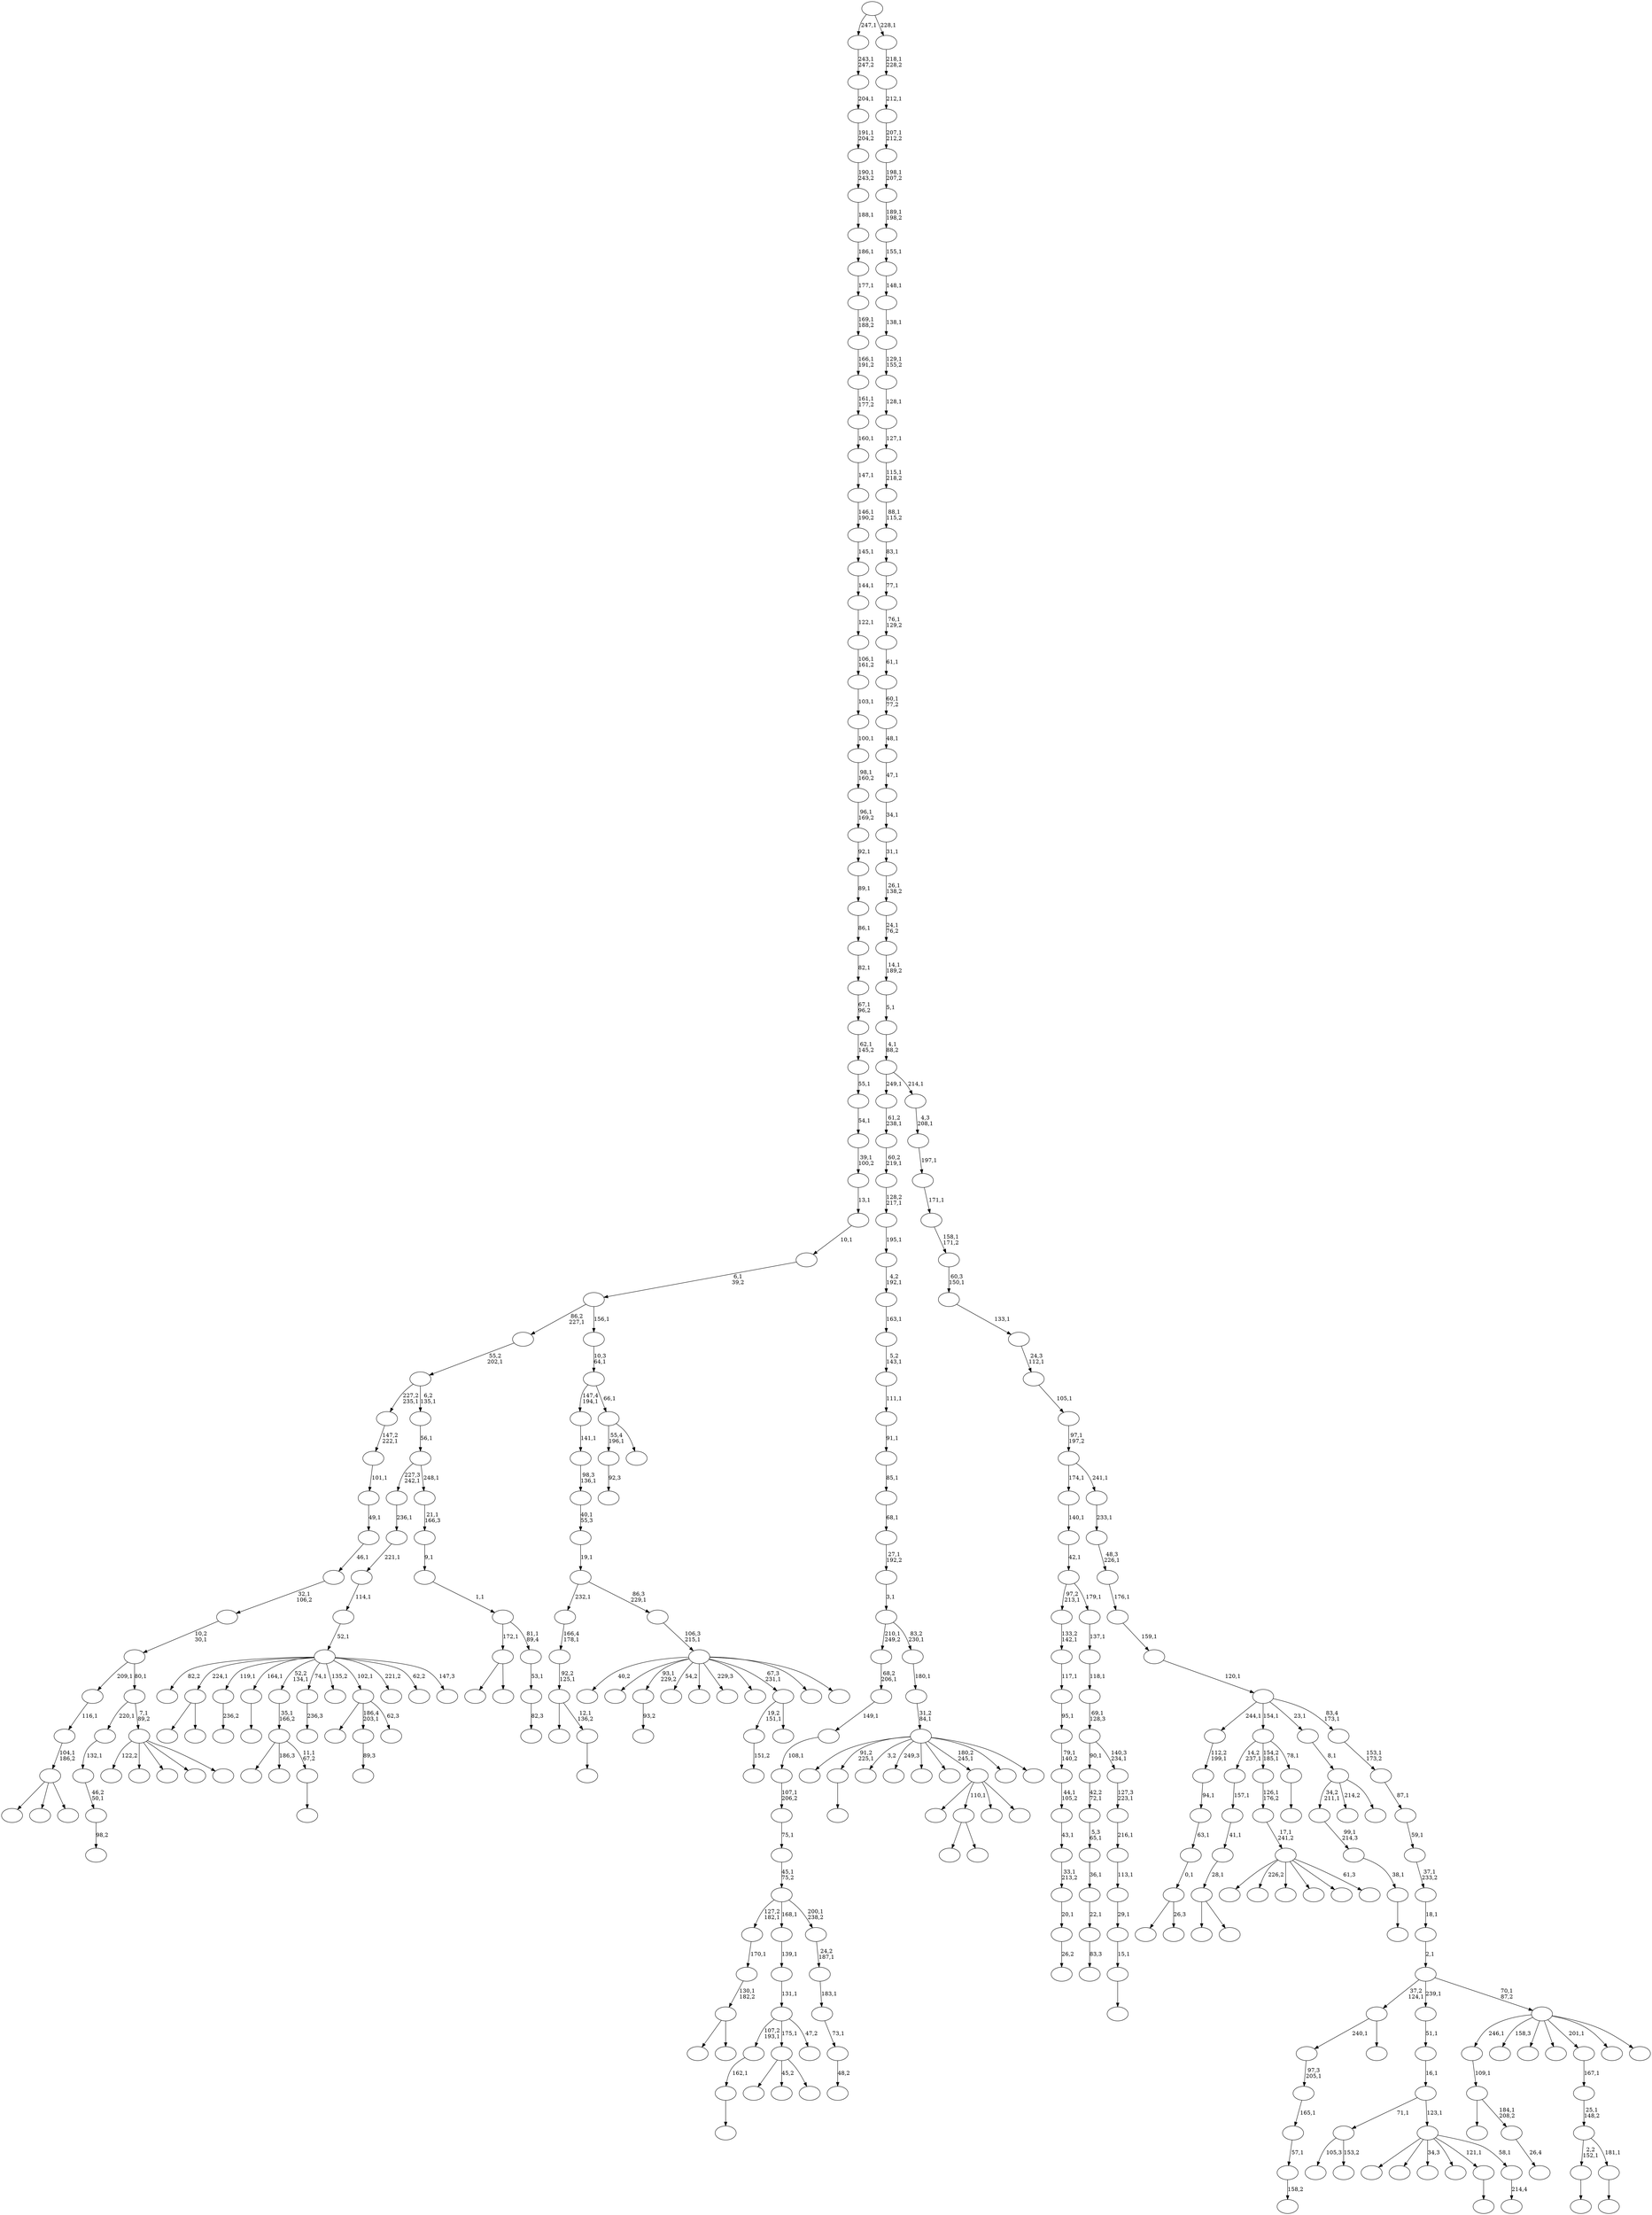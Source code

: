 digraph T {
	350 [label=""]
	349 [label=""]
	348 [label=""]
	347 [label=""]
	346 [label=""]
	345 [label=""]
	344 [label=""]
	343 [label=""]
	342 [label=""]
	341 [label=""]
	340 [label=""]
	339 [label=""]
	338 [label=""]
	337 [label=""]
	336 [label=""]
	335 [label=""]
	334 [label=""]
	333 [label=""]
	332 [label=""]
	331 [label=""]
	330 [label=""]
	329 [label=""]
	328 [label=""]
	327 [label=""]
	326 [label=""]
	325 [label=""]
	324 [label=""]
	323 [label=""]
	322 [label=""]
	321 [label=""]
	320 [label=""]
	319 [label=""]
	318 [label=""]
	317 [label=""]
	316 [label=""]
	315 [label=""]
	314 [label=""]
	313 [label=""]
	312 [label=""]
	311 [label=""]
	310 [label=""]
	309 [label=""]
	308 [label=""]
	307 [label=""]
	306 [label=""]
	305 [label=""]
	304 [label=""]
	303 [label=""]
	302 [label=""]
	301 [label=""]
	300 [label=""]
	299 [label=""]
	298 [label=""]
	297 [label=""]
	296 [label=""]
	295 [label=""]
	294 [label=""]
	293 [label=""]
	292 [label=""]
	291 [label=""]
	290 [label=""]
	289 [label=""]
	288 [label=""]
	287 [label=""]
	286 [label=""]
	285 [label=""]
	284 [label=""]
	283 [label=""]
	282 [label=""]
	281 [label=""]
	280 [label=""]
	279 [label=""]
	278 [label=""]
	277 [label=""]
	276 [label=""]
	275 [label=""]
	274 [label=""]
	273 [label=""]
	272 [label=""]
	271 [label=""]
	270 [label=""]
	269 [label=""]
	268 [label=""]
	267 [label=""]
	266 [label=""]
	265 [label=""]
	264 [label=""]
	263 [label=""]
	262 [label=""]
	261 [label=""]
	260 [label=""]
	259 [label=""]
	258 [label=""]
	257 [label=""]
	256 [label=""]
	255 [label=""]
	254 [label=""]
	253 [label=""]
	252 [label=""]
	251 [label=""]
	250 [label=""]
	249 [label=""]
	248 [label=""]
	247 [label=""]
	246 [label=""]
	245 [label=""]
	244 [label=""]
	243 [label=""]
	242 [label=""]
	241 [label=""]
	240 [label=""]
	239 [label=""]
	238 [label=""]
	237 [label=""]
	236 [label=""]
	235 [label=""]
	234 [label=""]
	233 [label=""]
	232 [label=""]
	231 [label=""]
	230 [label=""]
	229 [label=""]
	228 [label=""]
	227 [label=""]
	226 [label=""]
	225 [label=""]
	224 [label=""]
	223 [label=""]
	222 [label=""]
	221 [label=""]
	220 [label=""]
	219 [label=""]
	218 [label=""]
	217 [label=""]
	216 [label=""]
	215 [label=""]
	214 [label=""]
	213 [label=""]
	212 [label=""]
	211 [label=""]
	210 [label=""]
	209 [label=""]
	208 [label=""]
	207 [label=""]
	206 [label=""]
	205 [label=""]
	204 [label=""]
	203 [label=""]
	202 [label=""]
	201 [label=""]
	200 [label=""]
	199 [label=""]
	198 [label=""]
	197 [label=""]
	196 [label=""]
	195 [label=""]
	194 [label=""]
	193 [label=""]
	192 [label=""]
	191 [label=""]
	190 [label=""]
	189 [label=""]
	188 [label=""]
	187 [label=""]
	186 [label=""]
	185 [label=""]
	184 [label=""]
	183 [label=""]
	182 [label=""]
	181 [label=""]
	180 [label=""]
	179 [label=""]
	178 [label=""]
	177 [label=""]
	176 [label=""]
	175 [label=""]
	174 [label=""]
	173 [label=""]
	172 [label=""]
	171 [label=""]
	170 [label=""]
	169 [label=""]
	168 [label=""]
	167 [label=""]
	166 [label=""]
	165 [label=""]
	164 [label=""]
	163 [label=""]
	162 [label=""]
	161 [label=""]
	160 [label=""]
	159 [label=""]
	158 [label=""]
	157 [label=""]
	156 [label=""]
	155 [label=""]
	154 [label=""]
	153 [label=""]
	152 [label=""]
	151 [label=""]
	150 [label=""]
	149 [label=""]
	148 [label=""]
	147 [label=""]
	146 [label=""]
	145 [label=""]
	144 [label=""]
	143 [label=""]
	142 [label=""]
	141 [label=""]
	140 [label=""]
	139 [label=""]
	138 [label=""]
	137 [label=""]
	136 [label=""]
	135 [label=""]
	134 [label=""]
	133 [label=""]
	132 [label=""]
	131 [label=""]
	130 [label=""]
	129 [label=""]
	128 [label=""]
	127 [label=""]
	126 [label=""]
	125 [label=""]
	124 [label=""]
	123 [label=""]
	122 [label=""]
	121 [label=""]
	120 [label=""]
	119 [label=""]
	118 [label=""]
	117 [label=""]
	116 [label=""]
	115 [label=""]
	114 [label=""]
	113 [label=""]
	112 [label=""]
	111 [label=""]
	110 [label=""]
	109 [label=""]
	108 [label=""]
	107 [label=""]
	106 [label=""]
	105 [label=""]
	104 [label=""]
	103 [label=""]
	102 [label=""]
	101 [label=""]
	100 [label=""]
	99 [label=""]
	98 [label=""]
	97 [label=""]
	96 [label=""]
	95 [label=""]
	94 [label=""]
	93 [label=""]
	92 [label=""]
	91 [label=""]
	90 [label=""]
	89 [label=""]
	88 [label=""]
	87 [label=""]
	86 [label=""]
	85 [label=""]
	84 [label=""]
	83 [label=""]
	82 [label=""]
	81 [label=""]
	80 [label=""]
	79 [label=""]
	78 [label=""]
	77 [label=""]
	76 [label=""]
	75 [label=""]
	74 [label=""]
	73 [label=""]
	72 [label=""]
	71 [label=""]
	70 [label=""]
	69 [label=""]
	68 [label=""]
	67 [label=""]
	66 [label=""]
	65 [label=""]
	64 [label=""]
	63 [label=""]
	62 [label=""]
	61 [label=""]
	60 [label=""]
	59 [label=""]
	58 [label=""]
	57 [label=""]
	56 [label=""]
	55 [label=""]
	54 [label=""]
	53 [label=""]
	52 [label=""]
	51 [label=""]
	50 [label=""]
	49 [label=""]
	48 [label=""]
	47 [label=""]
	46 [label=""]
	45 [label=""]
	44 [label=""]
	43 [label=""]
	42 [label=""]
	41 [label=""]
	40 [label=""]
	39 [label=""]
	38 [label=""]
	37 [label=""]
	36 [label=""]
	35 [label=""]
	34 [label=""]
	33 [label=""]
	32 [label=""]
	31 [label=""]
	30 [label=""]
	29 [label=""]
	28 [label=""]
	27 [label=""]
	26 [label=""]
	25 [label=""]
	24 [label=""]
	23 [label=""]
	22 [label=""]
	21 [label=""]
	20 [label=""]
	19 [label=""]
	18 [label=""]
	17 [label=""]
	16 [label=""]
	15 [label=""]
	14 [label=""]
	13 [label=""]
	12 [label=""]
	11 [label=""]
	10 [label=""]
	9 [label=""]
	8 [label=""]
	7 [label=""]
	6 [label=""]
	5 [label=""]
	4 [label=""]
	3 [label=""]
	2 [label=""]
	1 [label=""]
	0 [label=""]
	346 -> 347 [label=""]
	345 -> 346 [label="162,1"]
	342 -> 343 [label="26,4"]
	341 -> 344 [label=""]
	341 -> 342 [label="184,1\n208,2"]
	340 -> 341 [label="109,1"]
	337 -> 338 [label="92,3"]
	333 -> 334 [label=""]
	332 -> 333 [label="38,1"]
	331 -> 332 [label="99,1\n214,3"]
	329 -> 335 [label=""]
	329 -> 330 [label=""]
	324 -> 325 [label="236,2"]
	321 -> 322 [label="26,2"]
	320 -> 321 [label="20,1"]
	319 -> 320 [label="33,1\n213,2"]
	318 -> 319 [label="43,1"]
	317 -> 318 [label="44,1\n105,2"]
	316 -> 317 [label="79,1\n140,2"]
	315 -> 316 [label="95,1"]
	314 -> 315 [label="117,1"]
	313 -> 314 [label="133,2\n142,1"]
	309 -> 348 [label=""]
	309 -> 310 [label=""]
	303 -> 304 [label="151,2"]
	301 -> 323 [label=""]
	301 -> 312 [label="45,2"]
	301 -> 302 [label=""]
	298 -> 305 [label=""]
	298 -> 299 [label=""]
	297 -> 298 [label="28,1"]
	296 -> 297 [label="41,1"]
	295 -> 296 [label="157,1"]
	292 -> 293 [label="98,2"]
	291 -> 292 [label="46,2\n50,1"]
	290 -> 291 [label="132,1"]
	286 -> 287 [label="158,2"]
	285 -> 286 [label="57,1"]
	284 -> 285 [label="165,1"]
	283 -> 284 [label="97,3\n205,1"]
	281 -> 282 [label="93,2"]
	278 -> 311 [label=""]
	278 -> 279 [label="26,3"]
	277 -> 278 [label="0,1"]
	276 -> 277 [label="63,1"]
	275 -> 276 [label="94,1"]
	274 -> 275 [label="112,2\n199,1"]
	271 -> 272 [label=""]
	269 -> 273 [label=""]
	269 -> 270 [label=""]
	265 -> 266 [label=""]
	264 -> 280 [label=""]
	264 -> 265 [label="12,1\n136,2"]
	263 -> 264 [label="92,2\n125,1"]
	262 -> 263 [label="166,4\n178,1"]
	259 -> 260 [label=""]
	257 -> 258 [label="83,3"]
	256 -> 257 [label="22,1"]
	255 -> 256 [label="36,1"]
	254 -> 255 [label="5,3\n65,1"]
	253 -> 254 [label="42,2\n72,1"]
	251 -> 252 [label=""]
	250 -> 251 [label="15,1"]
	249 -> 250 [label="29,1"]
	248 -> 249 [label="113,1"]
	247 -> 248 [label="216,1"]
	246 -> 247 [label="127,3\n223,1"]
	245 -> 253 [label="90,1"]
	245 -> 246 [label="140,3\n234,1"]
	244 -> 245 [label="69,1\n128,3"]
	243 -> 244 [label="118,1"]
	242 -> 243 [label="137,1"]
	241 -> 313 [label="97,2\n213,1"]
	241 -> 242 [label="179,1"]
	240 -> 241 [label="42,1"]
	239 -> 240 [label="140,1"]
	236 -> 237 [label=""]
	228 -> 229 [label=""]
	227 -> 339 [label=""]
	227 -> 268 [label="186,3"]
	227 -> 228 [label="11,1\n67,2"]
	226 -> 227 [label="35,1\n166,2"]
	220 -> 221 [label="236,3"]
	218 -> 225 [label=""]
	218 -> 219 [label=""]
	217 -> 218 [label="130,1\n182,2"]
	216 -> 217 [label="170,1"]
	210 -> 211 [label="89,3"]
	207 -> 303 [label="19,2\n151,1"]
	207 -> 208 [label=""]
	203 -> 261 [label=""]
	203 -> 223 [label=""]
	203 -> 204 [label=""]
	202 -> 203 [label="104,1\n186,2"]
	201 -> 202 [label="116,1"]
	199 -> 326 [label="105,3"]
	199 -> 200 [label="153,2"]
	196 -> 327 [label=""]
	196 -> 267 [label="226,2"]
	196 -> 233 [label=""]
	196 -> 230 [label=""]
	196 -> 209 [label=""]
	196 -> 197 [label="61,3"]
	195 -> 196 [label="17,1\n241,2"]
	194 -> 195 [label="126,1\n176,2"]
	191 -> 192 [label=""]
	190 -> 295 [label="14,2\n237,1"]
	190 -> 194 [label="154,2\n185,1"]
	190 -> 191 [label="78,1"]
	187 -> 238 [label=""]
	187 -> 210 [label="186,4\n203,1"]
	187 -> 188 [label="62,3"]
	184 -> 185 [label=""]
	183 -> 271 [label="2,2\n152,1"]
	183 -> 184 [label="181,1"]
	182 -> 183 [label="25,1\n148,2"]
	181 -> 182 [label="167,1"]
	177 -> 345 [label="107,2\n193,1"]
	177 -> 301 [label="175,1"]
	177 -> 178 [label="47,2"]
	176 -> 177 [label="131,1"]
	175 -> 176 [label="139,1"]
	172 -> 300 [label="122,2"]
	172 -> 289 [label=""]
	172 -> 193 [label=""]
	172 -> 186 [label=""]
	172 -> 173 [label=""]
	171 -> 290 [label="220,1"]
	171 -> 172 [label="7,1\n89,2"]
	170 -> 201 [label="209,1"]
	170 -> 171 [label="80,1"]
	169 -> 170 [label="10,2\n30,1"]
	168 -> 169 [label="32,1\n106,2"]
	167 -> 168 [label="46,1"]
	166 -> 167 [label="49,1"]
	165 -> 166 [label="101,1"]
	164 -> 165 [label="147,2\n222,1"]
	162 -> 350 [label="82,2"]
	162 -> 329 [label="224,1"]
	162 -> 324 [label="119,1"]
	162 -> 236 [label="164,1"]
	162 -> 226 [label="52,2\n134,1"]
	162 -> 220 [label="74,1"]
	162 -> 205 [label="135,2"]
	162 -> 187 [label="102,1"]
	162 -> 180 [label="221,2"]
	162 -> 179 [label="62,2"]
	162 -> 163 [label="147,3"]
	161 -> 162 [label="52,1"]
	160 -> 161 [label="114,1"]
	159 -> 160 [label="221,1"]
	158 -> 159 [label="236,1"]
	156 -> 157 [label="48,2"]
	155 -> 156 [label="73,1"]
	154 -> 155 [label="183,1"]
	153 -> 154 [label="24,2\n187,1"]
	152 -> 216 [label="127,2\n182,1"]
	152 -> 175 [label="168,1"]
	152 -> 153 [label="200,1\n238,2"]
	151 -> 152 [label="45,1\n75,2"]
	150 -> 151 [label="75,1"]
	149 -> 150 [label="107,1\n206,2"]
	148 -> 149 [label="108,1"]
	147 -> 148 [label="149,1"]
	146 -> 147 [label="68,2\n206,1"]
	143 -> 328 [label="40,2"]
	143 -> 294 [label=""]
	143 -> 281 [label="93,1\n229,2"]
	143 -> 232 [label="54,2"]
	143 -> 214 [label=""]
	143 -> 213 [label="229,3"]
	143 -> 212 [label=""]
	143 -> 207 [label="67,3\n231,1"]
	143 -> 189 [label=""]
	143 -> 144 [label=""]
	142 -> 143 [label="106,3\n215,1"]
	141 -> 262 [label="232,1"]
	141 -> 142 [label="86,3\n229,1"]
	140 -> 141 [label="19,1"]
	139 -> 140 [label="40,1\n55,3"]
	138 -> 139 [label="98,3\n136,1"]
	137 -> 138 [label="141,1"]
	135 -> 331 [label="34,2\n211,1"]
	135 -> 231 [label="214,2"]
	135 -> 136 [label=""]
	134 -> 135 [label="8,1"]
	132 -> 349 [label=""]
	132 -> 269 [label="110,1"]
	132 -> 198 [label=""]
	132 -> 133 [label=""]
	130 -> 131 [label="82,3"]
	129 -> 130 [label="53,1"]
	128 -> 309 [label="172,1"]
	128 -> 129 [label="81,1\n89,4"]
	127 -> 128 [label="1,1"]
	126 -> 127 [label="9,1"]
	125 -> 126 [label="21,1\n166,3"]
	124 -> 158 [label="227,3\n242,1"]
	124 -> 125 [label="248,1"]
	123 -> 124 [label="56,1"]
	122 -> 164 [label="227,2\n235,1"]
	122 -> 123 [label="6,2\n135,1"]
	121 -> 122 [label="55,2\n202,1"]
	118 -> 337 [label="55,4\n196,1"]
	118 -> 119 [label=""]
	117 -> 137 [label="147,4\n194,1"]
	117 -> 118 [label="66,1"]
	116 -> 117 [label="10,3\n64,1"]
	115 -> 121 [label="86,2\n227,1"]
	115 -> 116 [label="156,1"]
	114 -> 115 [label="6,1\n39,2"]
	113 -> 114 [label="10,1"]
	112 -> 113 [label="13,1"]
	111 -> 112 [label="39,1\n100,2"]
	110 -> 111 [label="54,1"]
	109 -> 110 [label="55,1"]
	108 -> 109 [label="62,1\n145,2"]
	107 -> 108 [label="67,1\n96,2"]
	106 -> 107 [label="82,1"]
	105 -> 106 [label="86,1"]
	104 -> 105 [label="89,1"]
	103 -> 104 [label="92,1"]
	102 -> 103 [label="96,1\n169,2"]
	101 -> 102 [label="98,1\n160,2"]
	100 -> 101 [label="100,1"]
	99 -> 100 [label="103,1"]
	98 -> 99 [label="106,1\n161,2"]
	97 -> 98 [label="122,1"]
	96 -> 97 [label="144,1"]
	95 -> 96 [label="145,1"]
	94 -> 95 [label="146,1\n190,2"]
	93 -> 94 [label="147,1"]
	92 -> 93 [label="160,1"]
	91 -> 92 [label="161,1\n177,2"]
	90 -> 91 [label="166,1\n191,2"]
	89 -> 90 [label="169,1\n188,2"]
	88 -> 89 [label="177,1"]
	87 -> 88 [label="186,1"]
	86 -> 87 [label="188,1"]
	85 -> 86 [label="190,1\n243,2"]
	84 -> 85 [label="191,1\n204,2"]
	83 -> 84 [label="204,1"]
	82 -> 83 [label="243,1\n247,2"]
	80 -> 283 [label="240,1"]
	80 -> 81 [label=""]
	78 -> 79 [label=""]
	76 -> 306 [label=""]
	76 -> 259 [label="91,2\n225,1"]
	76 -> 234 [label="3,2"]
	76 -> 224 [label="249,3"]
	76 -> 215 [label=""]
	76 -> 145 [label=""]
	76 -> 132 [label="180,2\n245,1"]
	76 -> 120 [label=""]
	76 -> 77 [label=""]
	75 -> 76 [label="31,2\n84,1"]
	74 -> 75 [label="180,1"]
	73 -> 146 [label="210,1\n249,2"]
	73 -> 74 [label="83,2\n230,1"]
	72 -> 73 [label="3,1"]
	71 -> 72 [label="27,1\n192,2"]
	70 -> 71 [label="68,1"]
	69 -> 70 [label="85,1"]
	68 -> 69 [label="91,1"]
	67 -> 68 [label="111,1"]
	66 -> 67 [label="5,2\n143,1"]
	65 -> 66 [label="163,1"]
	64 -> 65 [label="4,2\n192,1"]
	63 -> 64 [label="195,1"]
	62 -> 63 [label="128,2\n217,1"]
	61 -> 62 [label="60,2\n219,1"]
	60 -> 61 [label="61,2\n238,1"]
	58 -> 59 [label="214,4"]
	57 -> 308 [label=""]
	57 -> 307 [label=""]
	57 -> 235 [label="34,3"]
	57 -> 206 [label=""]
	57 -> 78 [label="121,1"]
	57 -> 58 [label="58,1"]
	56 -> 199 [label="71,1"]
	56 -> 57 [label="123,1"]
	55 -> 56 [label="16,1"]
	54 -> 55 [label="51,1"]
	52 -> 340 [label="246,1"]
	52 -> 336 [label="158,3"]
	52 -> 288 [label=""]
	52 -> 222 [label=""]
	52 -> 181 [label="201,1"]
	52 -> 174 [label=""]
	52 -> 53 [label=""]
	51 -> 80 [label="37,2\n124,1"]
	51 -> 54 [label="239,1"]
	51 -> 52 [label="70,1\n87,2"]
	50 -> 51 [label="2,1"]
	49 -> 50 [label="18,1"]
	48 -> 49 [label="37,1\n233,2"]
	47 -> 48 [label="59,1"]
	46 -> 47 [label="87,1"]
	45 -> 46 [label="153,1\n173,2"]
	44 -> 274 [label="244,1"]
	44 -> 190 [label="154,1"]
	44 -> 134 [label="23,1"]
	44 -> 45 [label="83,4\n173,1"]
	43 -> 44 [label="120,1"]
	42 -> 43 [label="159,1"]
	41 -> 42 [label="176,1"]
	40 -> 41 [label="48,3\n226,1"]
	39 -> 40 [label="233,1"]
	38 -> 239 [label="174,1"]
	38 -> 39 [label="241,1"]
	37 -> 38 [label="97,1\n197,2"]
	36 -> 37 [label="105,1"]
	35 -> 36 [label="24,3\n112,1"]
	34 -> 35 [label="133,1"]
	33 -> 34 [label="60,3\n150,1"]
	32 -> 33 [label="158,1\n171,2"]
	31 -> 32 [label="171,1"]
	30 -> 31 [label="197,1"]
	29 -> 30 [label="4,3\n208,1"]
	28 -> 60 [label="249,1"]
	28 -> 29 [label="214,1"]
	27 -> 28 [label="4,1\n88,2"]
	26 -> 27 [label="5,1"]
	25 -> 26 [label="14,1\n189,2"]
	24 -> 25 [label="24,1\n76,2"]
	23 -> 24 [label="26,1\n138,2"]
	22 -> 23 [label="31,1"]
	21 -> 22 [label="34,1"]
	20 -> 21 [label="47,1"]
	19 -> 20 [label="48,1"]
	18 -> 19 [label="60,1\n77,2"]
	17 -> 18 [label="61,1"]
	16 -> 17 [label="76,1\n129,2"]
	15 -> 16 [label="77,1"]
	14 -> 15 [label="83,1"]
	13 -> 14 [label="88,1\n115,2"]
	12 -> 13 [label="115,1\n218,2"]
	11 -> 12 [label="127,1"]
	10 -> 11 [label="128,1"]
	9 -> 10 [label="129,1\n155,2"]
	8 -> 9 [label="138,1"]
	7 -> 8 [label="148,1"]
	6 -> 7 [label="155,1"]
	5 -> 6 [label="189,1\n198,2"]
	4 -> 5 [label="198,1\n207,2"]
	3 -> 4 [label="207,1\n212,2"]
	2 -> 3 [label="212,1"]
	1 -> 2 [label="218,1\n228,2"]
	0 -> 82 [label="247,1"]
	0 -> 1 [label="228,1"]
}
